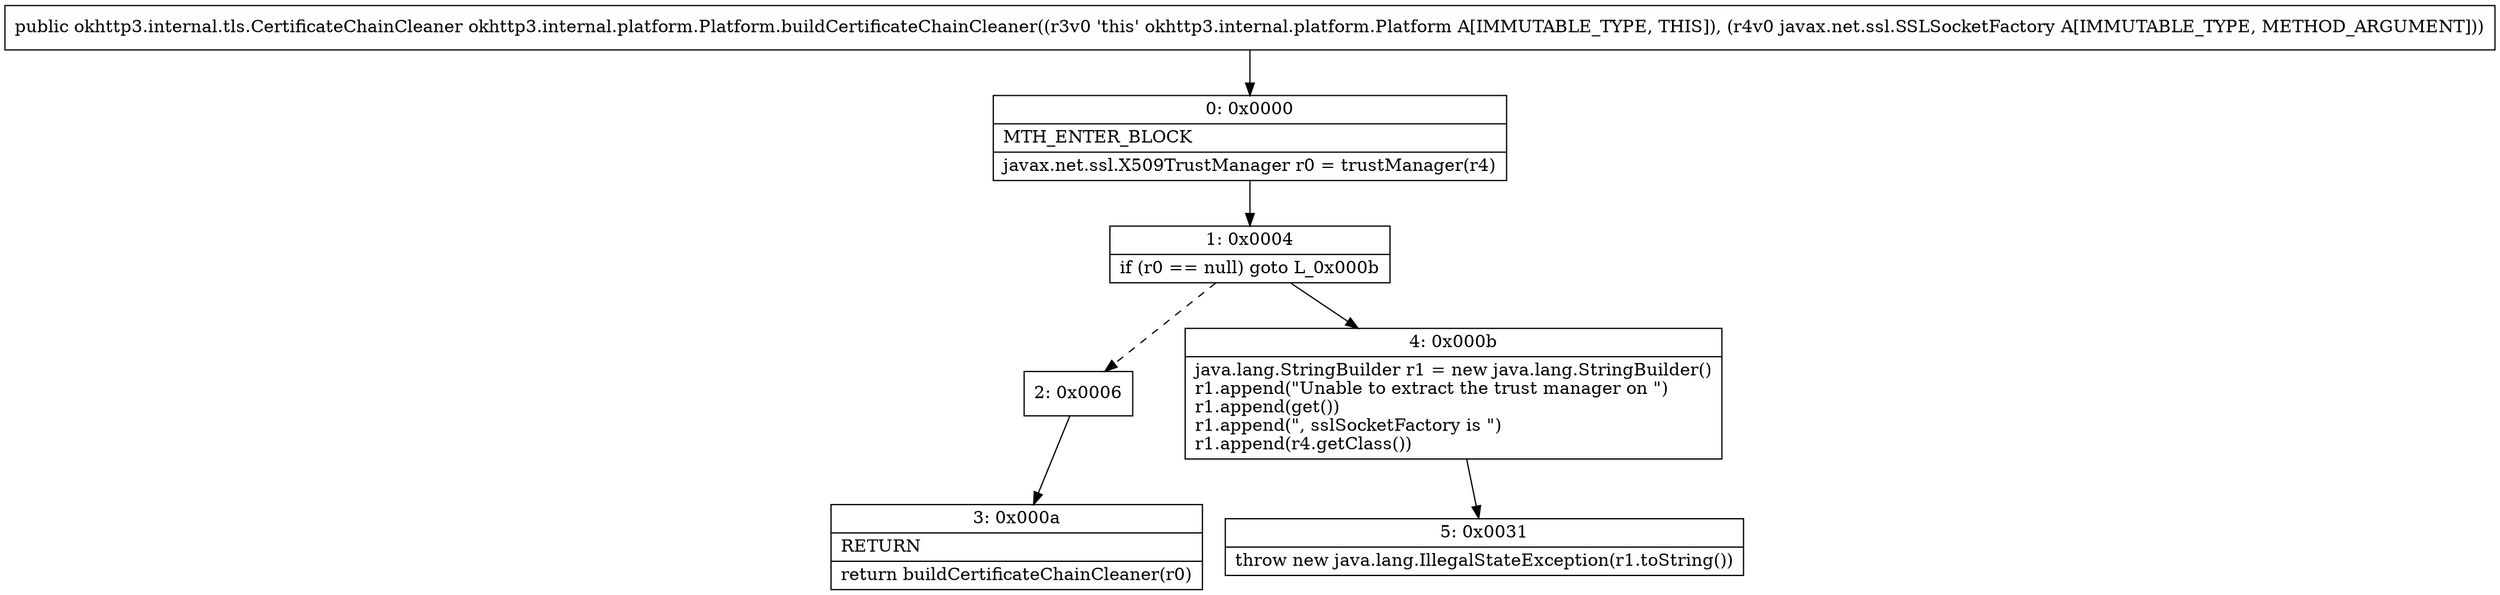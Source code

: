 digraph "CFG forokhttp3.internal.platform.Platform.buildCertificateChainCleaner(Ljavax\/net\/ssl\/SSLSocketFactory;)Lokhttp3\/internal\/tls\/CertificateChainCleaner;" {
Node_0 [shape=record,label="{0\:\ 0x0000|MTH_ENTER_BLOCK\l|javax.net.ssl.X509TrustManager r0 = trustManager(r4)\l}"];
Node_1 [shape=record,label="{1\:\ 0x0004|if (r0 == null) goto L_0x000b\l}"];
Node_2 [shape=record,label="{2\:\ 0x0006}"];
Node_3 [shape=record,label="{3\:\ 0x000a|RETURN\l|return buildCertificateChainCleaner(r0)\l}"];
Node_4 [shape=record,label="{4\:\ 0x000b|java.lang.StringBuilder r1 = new java.lang.StringBuilder()\lr1.append(\"Unable to extract the trust manager on \")\lr1.append(get())\lr1.append(\", sslSocketFactory is \")\lr1.append(r4.getClass())\l}"];
Node_5 [shape=record,label="{5\:\ 0x0031|throw new java.lang.IllegalStateException(r1.toString())\l}"];
MethodNode[shape=record,label="{public okhttp3.internal.tls.CertificateChainCleaner okhttp3.internal.platform.Platform.buildCertificateChainCleaner((r3v0 'this' okhttp3.internal.platform.Platform A[IMMUTABLE_TYPE, THIS]), (r4v0 javax.net.ssl.SSLSocketFactory A[IMMUTABLE_TYPE, METHOD_ARGUMENT])) }"];
MethodNode -> Node_0;
Node_0 -> Node_1;
Node_1 -> Node_2[style=dashed];
Node_1 -> Node_4;
Node_2 -> Node_3;
Node_4 -> Node_5;
}

